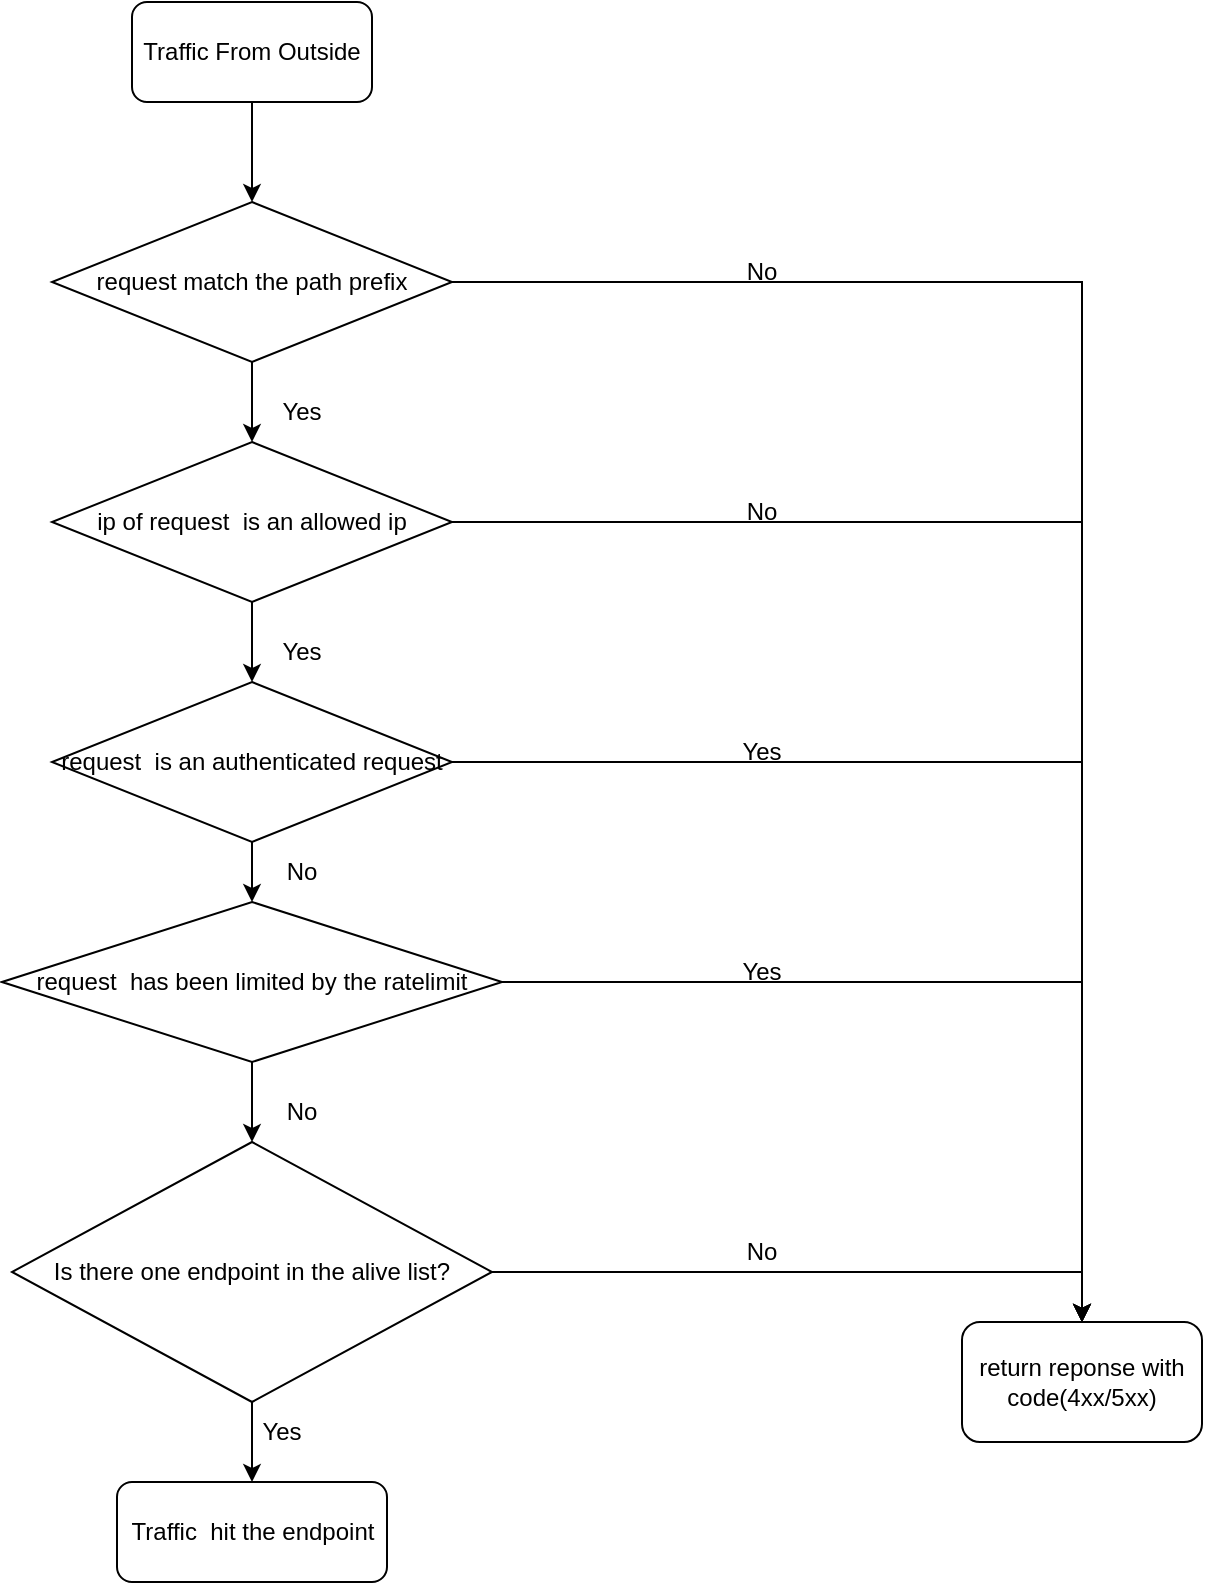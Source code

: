 <mxfile version="21.1.2" type="github">
  <diagram name="第 1 页" id="W9Z0VFAZ-FVbTd7GJrUn">
    <mxGraphModel dx="1562" dy="847" grid="1" gridSize="10" guides="1" tooltips="1" connect="1" arrows="1" fold="1" page="1" pageScale="1" pageWidth="827" pageHeight="1169" math="0" shadow="0">
      <root>
        <mxCell id="0" />
        <mxCell id="1" parent="0" />
        <mxCell id="9yDHnJCXjqSah3qOX6L0-13" value="" style="edgeStyle=orthogonalEdgeStyle;rounded=0;orthogonalLoop=1;jettySize=auto;html=1;" edge="1" parent="1" source="9yDHnJCXjqSah3qOX6L0-7" target="9yDHnJCXjqSah3qOX6L0-10">
          <mxGeometry relative="1" as="geometry" />
        </mxCell>
        <mxCell id="9yDHnJCXjqSah3qOX6L0-7" value="Traffic From Outside" style="rounded=1;whiteSpace=wrap;html=1;" vertex="1" parent="1">
          <mxGeometry x="175" y="130" width="120" height="50" as="geometry" />
        </mxCell>
        <mxCell id="9yDHnJCXjqSah3qOX6L0-12" style="edgeStyle=orthogonalEdgeStyle;rounded=0;orthogonalLoop=1;jettySize=auto;html=1;" edge="1" parent="1" source="9yDHnJCXjqSah3qOX6L0-10" target="9yDHnJCXjqSah3qOX6L0-11">
          <mxGeometry relative="1" as="geometry" />
        </mxCell>
        <mxCell id="9yDHnJCXjqSah3qOX6L0-24" style="edgeStyle=orthogonalEdgeStyle;rounded=0;orthogonalLoop=1;jettySize=auto;html=1;" edge="1" parent="1" source="9yDHnJCXjqSah3qOX6L0-10" target="9yDHnJCXjqSah3qOX6L0-23">
          <mxGeometry relative="1" as="geometry" />
        </mxCell>
        <mxCell id="9yDHnJCXjqSah3qOX6L0-10" value="request match the path prefix" style="rhombus;whiteSpace=wrap;html=1;" vertex="1" parent="1">
          <mxGeometry x="135" y="230" width="200" height="80" as="geometry" />
        </mxCell>
        <mxCell id="9yDHnJCXjqSah3qOX6L0-19" value="" style="edgeStyle=orthogonalEdgeStyle;rounded=0;orthogonalLoop=1;jettySize=auto;html=1;" edge="1" parent="1" source="9yDHnJCXjqSah3qOX6L0-11" target="9yDHnJCXjqSah3qOX6L0-18">
          <mxGeometry relative="1" as="geometry" />
        </mxCell>
        <mxCell id="9yDHnJCXjqSah3qOX6L0-25" style="edgeStyle=orthogonalEdgeStyle;rounded=0;orthogonalLoop=1;jettySize=auto;html=1;" edge="1" parent="1" source="9yDHnJCXjqSah3qOX6L0-11" target="9yDHnJCXjqSah3qOX6L0-23">
          <mxGeometry relative="1" as="geometry" />
        </mxCell>
        <mxCell id="9yDHnJCXjqSah3qOX6L0-11" value="ip of request&amp;nbsp; is an allowed ip" style="rhombus;whiteSpace=wrap;html=1;" vertex="1" parent="1">
          <mxGeometry x="135" y="350" width="200" height="80" as="geometry" />
        </mxCell>
        <mxCell id="9yDHnJCXjqSah3qOX6L0-15" value="Yes" style="text;html=1;strokeColor=none;fillColor=none;align=center;verticalAlign=middle;whiteSpace=wrap;rounded=0;" vertex="1" parent="1">
          <mxGeometry x="230" y="320" width="60" height="30" as="geometry" />
        </mxCell>
        <mxCell id="9yDHnJCXjqSah3qOX6L0-16" value="Yes" style="text;html=1;strokeColor=none;fillColor=none;align=center;verticalAlign=middle;whiteSpace=wrap;rounded=0;" vertex="1" parent="1">
          <mxGeometry x="230" y="440" width="60" height="30" as="geometry" />
        </mxCell>
        <mxCell id="9yDHnJCXjqSah3qOX6L0-22" value="" style="edgeStyle=orthogonalEdgeStyle;rounded=0;orthogonalLoop=1;jettySize=auto;html=1;" edge="1" parent="1" source="9yDHnJCXjqSah3qOX6L0-18" target="9yDHnJCXjqSah3qOX6L0-21">
          <mxGeometry relative="1" as="geometry" />
        </mxCell>
        <mxCell id="9yDHnJCXjqSah3qOX6L0-26" style="edgeStyle=orthogonalEdgeStyle;rounded=0;orthogonalLoop=1;jettySize=auto;html=1;entryX=0.5;entryY=0;entryDx=0;entryDy=0;" edge="1" parent="1" source="9yDHnJCXjqSah3qOX6L0-18" target="9yDHnJCXjqSah3qOX6L0-23">
          <mxGeometry relative="1" as="geometry" />
        </mxCell>
        <mxCell id="9yDHnJCXjqSah3qOX6L0-18" value="request&amp;nbsp; is an authenticated request" style="rhombus;whiteSpace=wrap;html=1;" vertex="1" parent="1">
          <mxGeometry x="135" y="470" width="200" height="80" as="geometry" />
        </mxCell>
        <mxCell id="9yDHnJCXjqSah3qOX6L0-27" style="edgeStyle=orthogonalEdgeStyle;rounded=0;orthogonalLoop=1;jettySize=auto;html=1;exitX=1;exitY=0.5;exitDx=0;exitDy=0;entryX=0.5;entryY=0;entryDx=0;entryDy=0;" edge="1" parent="1" source="9yDHnJCXjqSah3qOX6L0-21" target="9yDHnJCXjqSah3qOX6L0-23">
          <mxGeometry relative="1" as="geometry">
            <mxPoint x="650" y="660" as="targetPoint" />
            <Array as="points">
              <mxPoint x="365" y="620" />
              <mxPoint x="650" y="620" />
            </Array>
          </mxGeometry>
        </mxCell>
        <mxCell id="9yDHnJCXjqSah3qOX6L0-36" style="edgeStyle=orthogonalEdgeStyle;rounded=0;orthogonalLoop=1;jettySize=auto;html=1;entryX=0.5;entryY=0;entryDx=0;entryDy=0;" edge="1" parent="1" source="9yDHnJCXjqSah3qOX6L0-21" target="9yDHnJCXjqSah3qOX6L0-35">
          <mxGeometry relative="1" as="geometry" />
        </mxCell>
        <mxCell id="9yDHnJCXjqSah3qOX6L0-21" value="request&amp;nbsp; has been limited by the ratelimit" style="rhombus;whiteSpace=wrap;html=1;" vertex="1" parent="1">
          <mxGeometry x="110" y="580" width="250" height="80" as="geometry" />
        </mxCell>
        <mxCell id="9yDHnJCXjqSah3qOX6L0-23" value="return reponse with code(4xx/5xx)" style="rounded=1;whiteSpace=wrap;html=1;" vertex="1" parent="1">
          <mxGeometry x="590" y="790" width="120" height="60" as="geometry" />
        </mxCell>
        <mxCell id="9yDHnJCXjqSah3qOX6L0-28" value="No" style="text;html=1;strokeColor=none;fillColor=none;align=center;verticalAlign=middle;whiteSpace=wrap;rounded=0;" vertex="1" parent="1">
          <mxGeometry x="460" y="250" width="60" height="30" as="geometry" />
        </mxCell>
        <mxCell id="9yDHnJCXjqSah3qOX6L0-29" value="No" style="text;html=1;strokeColor=none;fillColor=none;align=center;verticalAlign=middle;whiteSpace=wrap;rounded=0;" vertex="1" parent="1">
          <mxGeometry x="460" y="370" width="60" height="30" as="geometry" />
        </mxCell>
        <mxCell id="9yDHnJCXjqSah3qOX6L0-30" value="Yes" style="text;html=1;strokeColor=none;fillColor=none;align=center;verticalAlign=middle;whiteSpace=wrap;rounded=0;" vertex="1" parent="1">
          <mxGeometry x="460" y="490" width="60" height="30" as="geometry" />
        </mxCell>
        <mxCell id="9yDHnJCXjqSah3qOX6L0-31" value="No" style="text;html=1;strokeColor=none;fillColor=none;align=center;verticalAlign=middle;whiteSpace=wrap;rounded=0;" vertex="1" parent="1">
          <mxGeometry x="230" y="670" width="60" height="30" as="geometry" />
        </mxCell>
        <mxCell id="9yDHnJCXjqSah3qOX6L0-33" value="No" style="text;html=1;strokeColor=none;fillColor=none;align=center;verticalAlign=middle;whiteSpace=wrap;rounded=0;" vertex="1" parent="1">
          <mxGeometry x="230" y="550" width="60" height="30" as="geometry" />
        </mxCell>
        <mxCell id="9yDHnJCXjqSah3qOX6L0-37" style="edgeStyle=orthogonalEdgeStyle;rounded=0;orthogonalLoop=1;jettySize=auto;html=1;exitX=1;exitY=0.5;exitDx=0;exitDy=0;entryX=0.5;entryY=0;entryDx=0;entryDy=0;" edge="1" parent="1" source="9yDHnJCXjqSah3qOX6L0-35" target="9yDHnJCXjqSah3qOX6L0-23">
          <mxGeometry relative="1" as="geometry" />
        </mxCell>
        <mxCell id="9yDHnJCXjqSah3qOX6L0-46" value="" style="edgeStyle=orthogonalEdgeStyle;rounded=0;orthogonalLoop=1;jettySize=auto;html=1;" edge="1" parent="1" source="9yDHnJCXjqSah3qOX6L0-35">
          <mxGeometry relative="1" as="geometry">
            <mxPoint x="235" y="870" as="targetPoint" />
          </mxGeometry>
        </mxCell>
        <mxCell id="9yDHnJCXjqSah3qOX6L0-35" value="Is there one endpoint in the alive list?" style="rhombus;whiteSpace=wrap;html=1;" vertex="1" parent="1">
          <mxGeometry x="115" y="700" width="240" height="130" as="geometry" />
        </mxCell>
        <mxCell id="9yDHnJCXjqSah3qOX6L0-41" value="Yes" style="text;html=1;strokeColor=none;fillColor=none;align=center;verticalAlign=middle;whiteSpace=wrap;rounded=0;" vertex="1" parent="1">
          <mxGeometry x="460" y="600" width="60" height="30" as="geometry" />
        </mxCell>
        <mxCell id="9yDHnJCXjqSah3qOX6L0-44" value="No" style="text;html=1;strokeColor=none;fillColor=none;align=center;verticalAlign=middle;whiteSpace=wrap;rounded=0;" vertex="1" parent="1">
          <mxGeometry x="460" y="740" width="60" height="30" as="geometry" />
        </mxCell>
        <mxCell id="9yDHnJCXjqSah3qOX6L0-49" value="Traffic&amp;nbsp; hit the endpoint" style="rounded=1;whiteSpace=wrap;html=1;" vertex="1" parent="1">
          <mxGeometry x="167.5" y="870" width="135" height="50" as="geometry" />
        </mxCell>
        <mxCell id="9yDHnJCXjqSah3qOX6L0-51" value="Yes" style="text;html=1;strokeColor=none;fillColor=none;align=center;verticalAlign=middle;whiteSpace=wrap;rounded=0;" vertex="1" parent="1">
          <mxGeometry x="220" y="830" width="60" height="30" as="geometry" />
        </mxCell>
      </root>
    </mxGraphModel>
  </diagram>
</mxfile>
